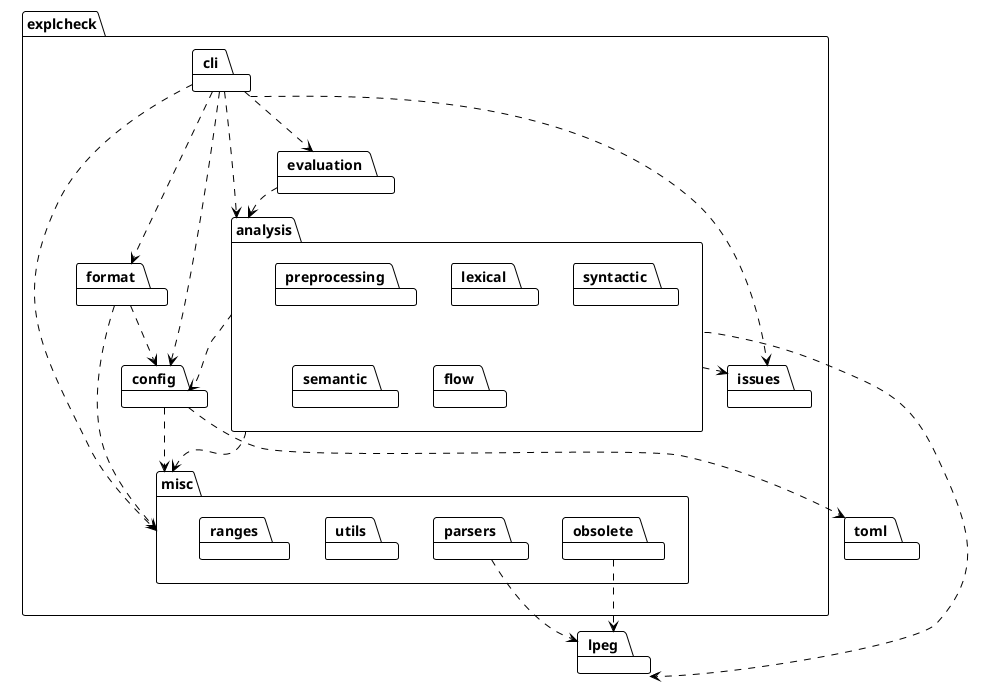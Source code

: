 @startuml
!theme plain

package explcheck {
  package analysis {
    package preprocessing
    package lexical
    package syntactic
    package semantic
    package flow
  }
  package cli
  package config
  package evaluation
  package format
  package issues
  package misc {
    package obsolete
    package parsers
    package utils
    package ranges
  }
}

package lpeg
package toml

analysis ..> config
analysis ..> issues
analysis ..> lpeg
analysis ..> misc

cli ..> analysis
cli ..> evaluation
cli ..> format
cli ..> config
cli ..> issues
cli ..> misc

config ..> toml
config ..> misc

evaluation ..> analysis

format ..> config
format ..> misc

obsolete ..> lpeg
parsers ..> lpeg

@enduml